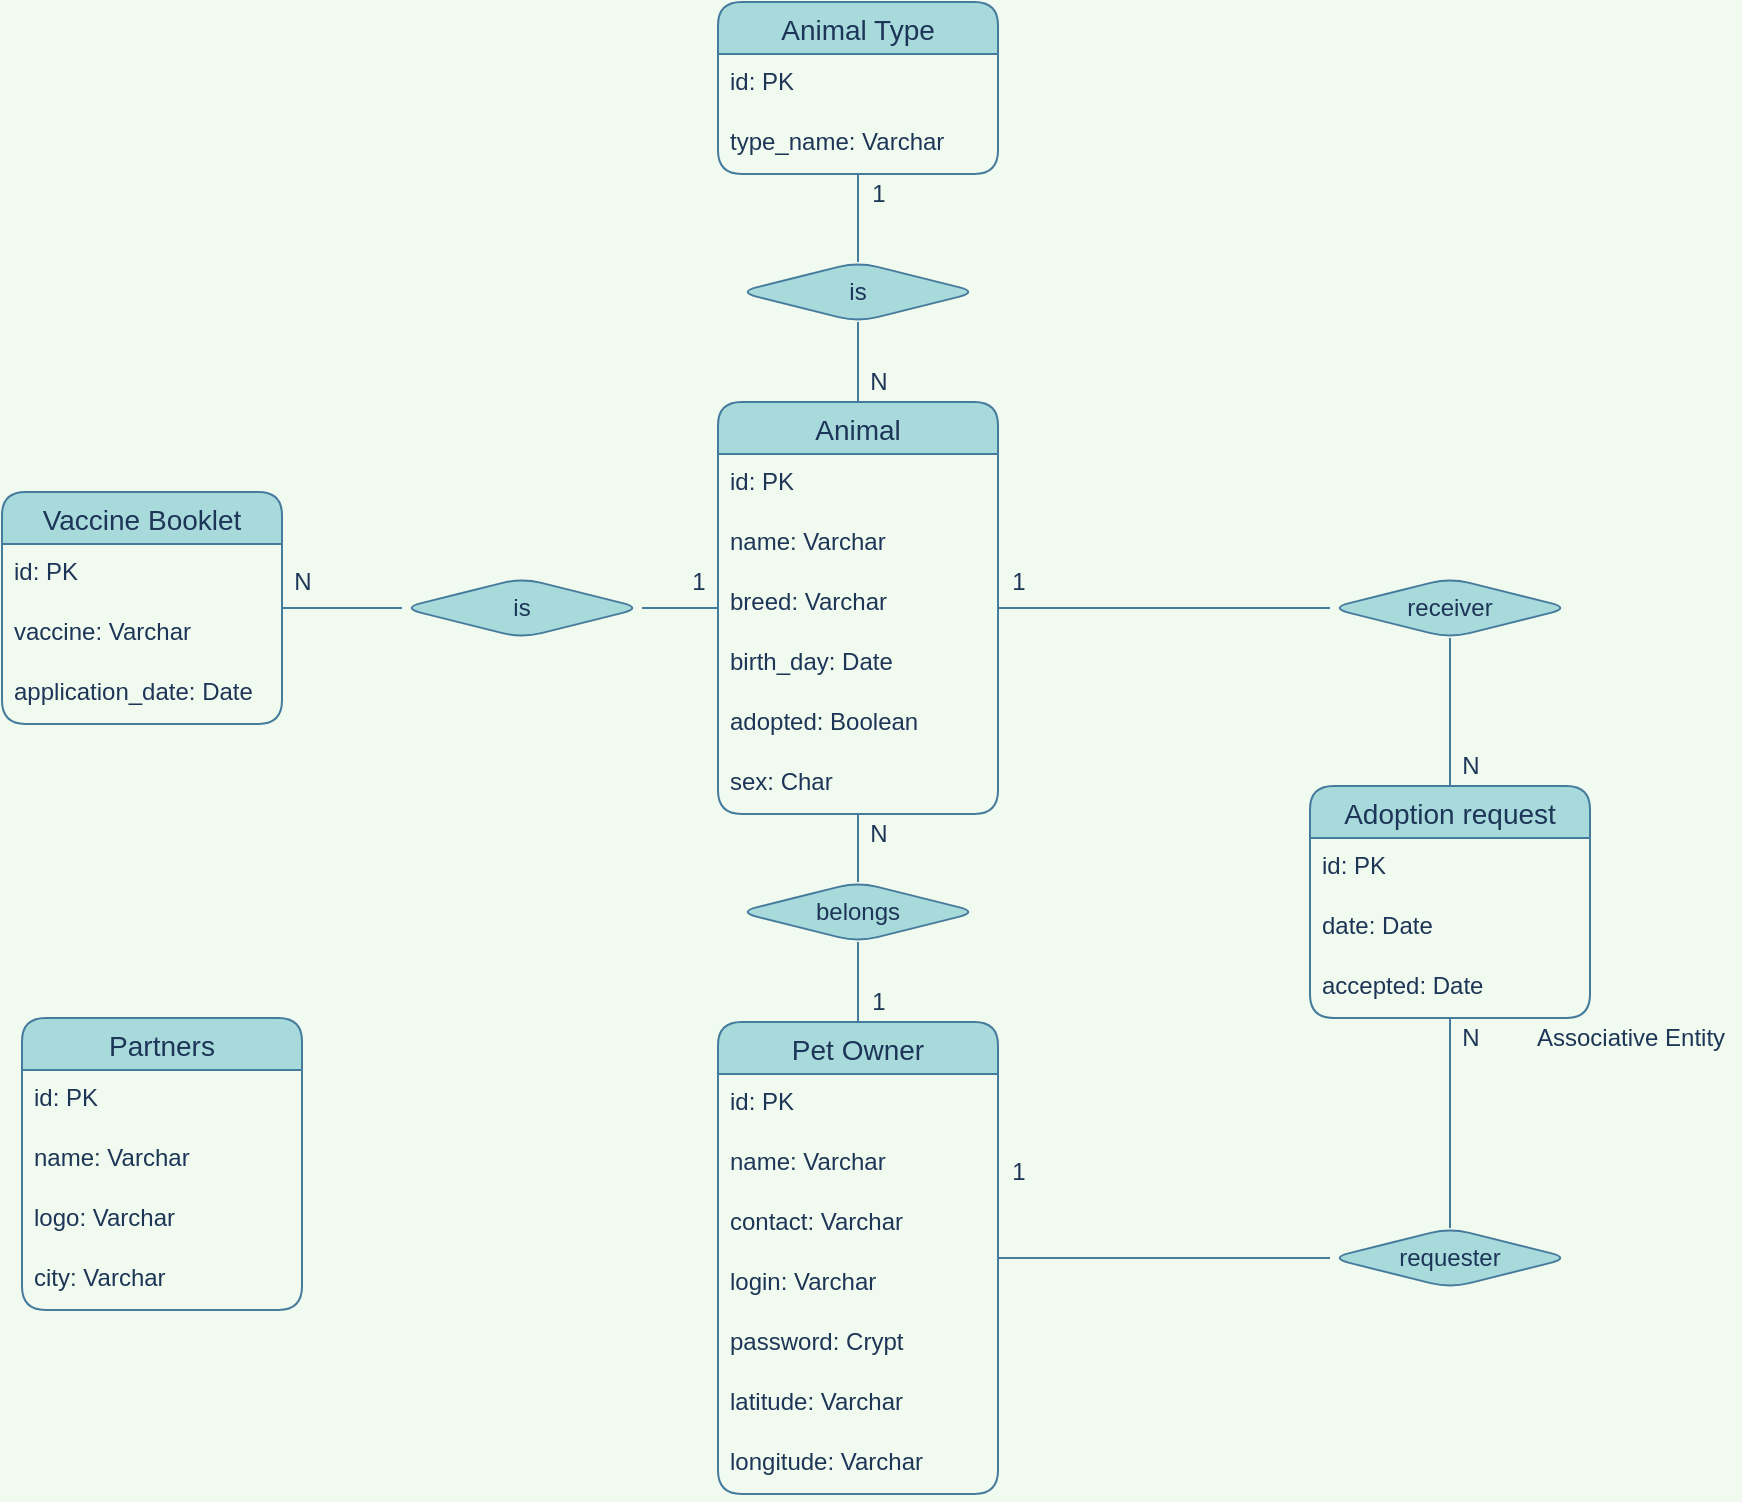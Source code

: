 <mxfile version="14.9.6" type="device"><diagram id="mrgqSwOiPpOiELAc4BTN" name="Página-1"><mxGraphModel dx="1240" dy="739" grid="1" gridSize="10" guides="1" tooltips="1" connect="1" arrows="1" fold="1" page="1" pageScale="1" pageWidth="1169" pageHeight="827" background="#F1FAEE" math="0" shadow="0"><root><mxCell id="0"/><mxCell id="1" parent="0"/><mxCell id="-Cp5Lhwi0LvBnycnR3eA-3" value="Animal" style="swimlane;fontStyle=0;childLayout=stackLayout;horizontal=1;startSize=26;horizontalStack=0;resizeParent=1;resizeParentMax=0;resizeLast=0;collapsible=1;marginBottom=0;align=center;fontSize=14;fillColor=#A8DADC;strokeColor=#457B9D;fontColor=#1D3557;rounded=1;" parent="1" vertex="1"><mxGeometry x="528" y="280" width="140" height="206" as="geometry"/></mxCell><mxCell id="-Cp5Lhwi0LvBnycnR3eA-4" value="id: PK" style="text;strokeColor=none;fillColor=none;spacingLeft=4;spacingRight=4;overflow=hidden;rotatable=0;points=[[0,0.5],[1,0.5]];portConstraint=eastwest;fontSize=12;fontColor=#1D3557;rounded=1;" parent="-Cp5Lhwi0LvBnycnR3eA-3" vertex="1"><mxGeometry y="26" width="140" height="30" as="geometry"/></mxCell><mxCell id="-Cp5Lhwi0LvBnycnR3eA-5" value="name: Varchar" style="text;strokeColor=none;fillColor=none;spacingLeft=4;spacingRight=4;overflow=hidden;rotatable=0;points=[[0,0.5],[1,0.5]];portConstraint=eastwest;fontSize=12;fontColor=#1D3557;rounded=1;" parent="-Cp5Lhwi0LvBnycnR3eA-3" vertex="1"><mxGeometry y="56" width="140" height="30" as="geometry"/></mxCell><mxCell id="-Cp5Lhwi0LvBnycnR3eA-6" value="breed: Varchar" style="text;strokeColor=none;fillColor=none;spacingLeft=4;spacingRight=4;overflow=hidden;rotatable=0;points=[[0,0.5],[1,0.5]];portConstraint=eastwest;fontSize=12;fontColor=#1D3557;rounded=1;" parent="-Cp5Lhwi0LvBnycnR3eA-3" vertex="1"><mxGeometry y="86" width="140" height="30" as="geometry"/></mxCell><mxCell id="-Cp5Lhwi0LvBnycnR3eA-7" value="birth_day: Date" style="text;strokeColor=none;fillColor=none;spacingLeft=4;spacingRight=4;overflow=hidden;rotatable=0;points=[[0,0.5],[1,0.5]];portConstraint=eastwest;fontSize=12;fontColor=#1D3557;rounded=1;" parent="-Cp5Lhwi0LvBnycnR3eA-3" vertex="1"><mxGeometry y="116" width="140" height="30" as="geometry"/></mxCell><mxCell id="-Cp5Lhwi0LvBnycnR3eA-8" value="adopted: Boolean" style="text;strokeColor=none;fillColor=none;spacingLeft=4;spacingRight=4;overflow=hidden;rotatable=0;points=[[0,0.5],[1,0.5]];portConstraint=eastwest;fontSize=12;fontColor=#1D3557;rounded=1;" parent="-Cp5Lhwi0LvBnycnR3eA-3" vertex="1"><mxGeometry y="146" width="140" height="30" as="geometry"/></mxCell><mxCell id="iB0aS1NL9sQEU8sN0Cp0-4" value="sex: Char" style="text;strokeColor=none;fillColor=none;spacingLeft=4;spacingRight=4;overflow=hidden;rotatable=0;points=[[0,0.5],[1,0.5]];portConstraint=eastwest;fontSize=12;fontColor=#1D3557;rounded=1;" vertex="1" parent="-Cp5Lhwi0LvBnycnR3eA-3"><mxGeometry y="176" width="140" height="30" as="geometry"/></mxCell><mxCell id="RMEIacgLU51vDSc4DHRo-1" value="Animal Type" style="swimlane;fontStyle=0;childLayout=stackLayout;horizontal=1;startSize=26;horizontalStack=0;resizeParent=1;resizeParentMax=0;resizeLast=0;collapsible=1;marginBottom=0;align=center;fontSize=14;fillColor=#A8DADC;strokeColor=#457B9D;fontColor=#1D3557;rounded=1;" parent="1" vertex="1"><mxGeometry x="528" y="80" width="140" height="86" as="geometry"/></mxCell><mxCell id="RMEIacgLU51vDSc4DHRo-2" value="id: PK" style="text;strokeColor=none;fillColor=none;spacingLeft=4;spacingRight=4;overflow=hidden;rotatable=0;points=[[0,0.5],[1,0.5]];portConstraint=eastwest;fontSize=12;fontColor=#1D3557;rounded=1;" parent="RMEIacgLU51vDSc4DHRo-1" vertex="1"><mxGeometry y="26" width="140" height="30" as="geometry"/></mxCell><mxCell id="RMEIacgLU51vDSc4DHRo-3" value="type_name: Varchar" style="text;strokeColor=none;fillColor=none;spacingLeft=4;spacingRight=4;overflow=hidden;rotatable=0;points=[[0,0.5],[1,0.5]];portConstraint=eastwest;fontSize=12;fontColor=#1D3557;rounded=1;" parent="RMEIacgLU51vDSc4DHRo-1" vertex="1"><mxGeometry y="56" width="140" height="30" as="geometry"/></mxCell><mxCell id="RMEIacgLU51vDSc4DHRo-9" value="is" style="shape=rhombus;perimeter=rhombusPerimeter;whiteSpace=wrap;html=1;align=center;fillColor=#A8DADC;strokeColor=#457B9D;fontColor=#1D3557;rounded=1;" parent="1" vertex="1"><mxGeometry x="538" y="210" width="120" height="30" as="geometry"/></mxCell><mxCell id="RMEIacgLU51vDSc4DHRo-10" value="" style="endArrow=none;html=1;labelBackgroundColor=#F1FAEE;strokeColor=#457B9D;fontColor=#1D3557;curved=1;" parent="1" source="-Cp5Lhwi0LvBnycnR3eA-3" target="RMEIacgLU51vDSc4DHRo-9" edge="1"><mxGeometry relative="1" as="geometry"><mxPoint x="534" y="230" as="sourcePoint"/><mxPoint x="694" y="230" as="targetPoint"/></mxGeometry></mxCell><mxCell id="RMEIacgLU51vDSc4DHRo-11" value="" style="endArrow=none;html=1;labelBackgroundColor=#F1FAEE;strokeColor=#457B9D;fontColor=#1D3557;curved=1;" parent="1" source="RMEIacgLU51vDSc4DHRo-9" target="RMEIacgLU51vDSc4DHRo-1" edge="1"><mxGeometry relative="1" as="geometry"><mxPoint x="608" y="290" as="sourcePoint"/><mxPoint x="608" y="250" as="targetPoint"/></mxGeometry></mxCell><mxCell id="RMEIacgLU51vDSc4DHRo-12" value="1" style="text;html=1;align=center;verticalAlign=middle;resizable=0;points=[];autosize=1;strokeColor=none;fontColor=#1D3557;rounded=1;" parent="1" vertex="1"><mxGeometry x="598" y="166" width="20" height="20" as="geometry"/></mxCell><mxCell id="RMEIacgLU51vDSc4DHRo-13" value="N" style="text;html=1;align=center;verticalAlign=middle;resizable=0;points=[];autosize=1;strokeColor=none;fontColor=#1D3557;rounded=1;" parent="1" vertex="1"><mxGeometry x="598" y="260" width="20" height="20" as="geometry"/></mxCell><mxCell id="RMEIacgLU51vDSc4DHRo-14" value="Pet Owner" style="swimlane;fontStyle=0;childLayout=stackLayout;horizontal=1;startSize=26;horizontalStack=0;resizeParent=1;resizeParentMax=0;resizeLast=0;collapsible=1;marginBottom=0;align=center;fontSize=14;fillColor=#A8DADC;strokeColor=#457B9D;fontColor=#1D3557;rounded=1;" parent="1" vertex="1"><mxGeometry x="528" y="590" width="140" height="236" as="geometry"/></mxCell><mxCell id="RMEIacgLU51vDSc4DHRo-15" value="id: PK" style="text;strokeColor=none;fillColor=none;spacingLeft=4;spacingRight=4;overflow=hidden;rotatable=0;points=[[0,0.5],[1,0.5]];portConstraint=eastwest;fontSize=12;fontColor=#1D3557;rounded=1;" parent="RMEIacgLU51vDSc4DHRo-14" vertex="1"><mxGeometry y="26" width="140" height="30" as="geometry"/></mxCell><mxCell id="RMEIacgLU51vDSc4DHRo-16" value="name: Varchar" style="text;strokeColor=none;fillColor=none;spacingLeft=4;spacingRight=4;overflow=hidden;rotatable=0;points=[[0,0.5],[1,0.5]];portConstraint=eastwest;fontSize=12;fontColor=#1D3557;rounded=1;" parent="RMEIacgLU51vDSc4DHRo-14" vertex="1"><mxGeometry y="56" width="140" height="30" as="geometry"/></mxCell><mxCell id="RMEIacgLU51vDSc4DHRo-17" value="contact: Varchar" style="text;strokeColor=none;fillColor=none;spacingLeft=4;spacingRight=4;overflow=hidden;rotatable=0;points=[[0,0.5],[1,0.5]];portConstraint=eastwest;fontSize=12;fontColor=#1D3557;rounded=1;" parent="RMEIacgLU51vDSc4DHRo-14" vertex="1"><mxGeometry y="86" width="140" height="30" as="geometry"/></mxCell><mxCell id="RMEIacgLU51vDSc4DHRo-18" value="login: Varchar" style="text;strokeColor=none;fillColor=none;spacingLeft=4;spacingRight=4;overflow=hidden;rotatable=0;points=[[0,0.5],[1,0.5]];portConstraint=eastwest;fontSize=12;fontColor=#1D3557;rounded=1;" parent="RMEIacgLU51vDSc4DHRo-14" vertex="1"><mxGeometry y="116" width="140" height="30" as="geometry"/></mxCell><mxCell id="RMEIacgLU51vDSc4DHRo-19" value="password: Crypt" style="text;strokeColor=none;fillColor=none;spacingLeft=4;spacingRight=4;overflow=hidden;rotatable=0;points=[[0,0.5],[1,0.5]];portConstraint=eastwest;fontSize=12;fontColor=#1D3557;rounded=1;" parent="RMEIacgLU51vDSc4DHRo-14" vertex="1"><mxGeometry y="146" width="140" height="30" as="geometry"/></mxCell><mxCell id="iB0aS1NL9sQEU8sN0Cp0-5" value="latitude: Varchar" style="text;strokeColor=none;fillColor=none;spacingLeft=4;spacingRight=4;overflow=hidden;rotatable=0;points=[[0,0.5],[1,0.5]];portConstraint=eastwest;fontSize=12;fontColor=#1D3557;rounded=1;" vertex="1" parent="RMEIacgLU51vDSc4DHRo-14"><mxGeometry y="176" width="140" height="30" as="geometry"/></mxCell><mxCell id="iB0aS1NL9sQEU8sN0Cp0-6" value="longitude: Varchar" style="text;strokeColor=none;fillColor=none;spacingLeft=4;spacingRight=4;overflow=hidden;rotatable=0;points=[[0,0.5],[1,0.5]];portConstraint=eastwest;fontSize=12;fontColor=#1D3557;rounded=1;" vertex="1" parent="RMEIacgLU51vDSc4DHRo-14"><mxGeometry y="206" width="140" height="30" as="geometry"/></mxCell><mxCell id="RMEIacgLU51vDSc4DHRo-26" value="belongs" style="shape=rhombus;perimeter=rhombusPerimeter;whiteSpace=wrap;html=1;align=center;fillColor=#A8DADC;strokeColor=#457B9D;fontColor=#1D3557;rounded=1;" parent="1" vertex="1"><mxGeometry x="538" y="520" width="120" height="30" as="geometry"/></mxCell><mxCell id="RMEIacgLU51vDSc4DHRo-27" value="" style="endArrow=none;html=1;labelBackgroundColor=#F1FAEE;strokeColor=#457B9D;fontColor=#1D3557;curved=1;" parent="1" source="-Cp5Lhwi0LvBnycnR3eA-3" target="RMEIacgLU51vDSc4DHRo-26" edge="1"><mxGeometry relative="1" as="geometry"><mxPoint x="608" y="290" as="sourcePoint"/><mxPoint x="608" y="250" as="targetPoint"/></mxGeometry></mxCell><mxCell id="RMEIacgLU51vDSc4DHRo-29" value="" style="endArrow=none;html=1;labelBackgroundColor=#F1FAEE;strokeColor=#457B9D;fontColor=#1D3557;curved=1;" parent="1" source="RMEIacgLU51vDSc4DHRo-14" target="RMEIacgLU51vDSc4DHRo-26" edge="1"><mxGeometry relative="1" as="geometry"><mxPoint x="608" y="466" as="sourcePoint"/><mxPoint x="608" y="500.0" as="targetPoint"/></mxGeometry></mxCell><mxCell id="RMEIacgLU51vDSc4DHRo-30" value="N" style="text;html=1;align=center;verticalAlign=middle;resizable=0;points=[];autosize=1;strokeColor=none;fontColor=#1D3557;rounded=1;" parent="1" vertex="1"><mxGeometry x="598" y="486" width="20" height="20" as="geometry"/></mxCell><mxCell id="RMEIacgLU51vDSc4DHRo-31" value="1" style="text;html=1;align=center;verticalAlign=middle;resizable=0;points=[];autosize=1;strokeColor=none;fontColor=#1D3557;rounded=1;" parent="1" vertex="1"><mxGeometry x="598" y="570" width="20" height="20" as="geometry"/></mxCell><mxCell id="RMEIacgLU51vDSc4DHRo-38" value="Vaccine Booklet" style="swimlane;fontStyle=0;childLayout=stackLayout;horizontal=1;startSize=26;horizontalStack=0;resizeParent=1;resizeParentMax=0;resizeLast=0;collapsible=1;marginBottom=0;align=center;fontSize=14;fillColor=#A8DADC;strokeColor=#457B9D;fontColor=#1D3557;rounded=1;" parent="1" vertex="1"><mxGeometry x="170" y="325" width="140" height="116" as="geometry"/></mxCell><mxCell id="RMEIacgLU51vDSc4DHRo-39" value="id: PK" style="text;strokeColor=none;fillColor=none;spacingLeft=4;spacingRight=4;overflow=hidden;rotatable=0;points=[[0,0.5],[1,0.5]];portConstraint=eastwest;fontSize=12;fontColor=#1D3557;rounded=1;" parent="RMEIacgLU51vDSc4DHRo-38" vertex="1"><mxGeometry y="26" width="140" height="30" as="geometry"/></mxCell><mxCell id="RMEIacgLU51vDSc4DHRo-40" value="vaccine: Varchar" style="text;strokeColor=none;fillColor=none;spacingLeft=4;spacingRight=4;overflow=hidden;rotatable=0;points=[[0,0.5],[1,0.5]];portConstraint=eastwest;fontSize=12;fontColor=#1D3557;rounded=1;" parent="RMEIacgLU51vDSc4DHRo-38" vertex="1"><mxGeometry y="56" width="140" height="30" as="geometry"/></mxCell><mxCell id="RMEIacgLU51vDSc4DHRo-41" value="application_date: Date" style="text;strokeColor=none;fillColor=none;spacingLeft=4;spacingRight=4;overflow=hidden;rotatable=0;points=[[0,0.5],[1,0.5]];portConstraint=eastwest;fontSize=12;fontColor=#1D3557;rounded=1;" parent="RMEIacgLU51vDSc4DHRo-38" vertex="1"><mxGeometry y="86" width="140" height="30" as="geometry"/></mxCell><mxCell id="RMEIacgLU51vDSc4DHRo-44" value="is" style="shape=rhombus;perimeter=rhombusPerimeter;whiteSpace=wrap;html=1;align=center;fillColor=#A8DADC;strokeColor=#457B9D;fontColor=#1D3557;rounded=1;" parent="1" vertex="1"><mxGeometry x="370" y="368" width="120" height="30" as="geometry"/></mxCell><mxCell id="RMEIacgLU51vDSc4DHRo-48" value="" style="endArrow=none;html=1;labelBackgroundColor=#F1FAEE;strokeColor=#457B9D;fontColor=#1D3557;curved=1;" parent="1" source="RMEIacgLU51vDSc4DHRo-38" target="RMEIacgLU51vDSc4DHRo-44" edge="1"><mxGeometry relative="1" as="geometry"><mxPoint x="608" y="220" as="sourcePoint"/><mxPoint x="608" y="176.0" as="targetPoint"/></mxGeometry></mxCell><mxCell id="RMEIacgLU51vDSc4DHRo-49" value="" style="endArrow=none;html=1;labelBackgroundColor=#F1FAEE;strokeColor=#457B9D;fontColor=#1D3557;curved=1;" parent="1" source="-Cp5Lhwi0LvBnycnR3eA-3" target="RMEIacgLU51vDSc4DHRo-44" edge="1"><mxGeometry relative="1" as="geometry"><mxPoint x="354" y="378" as="sourcePoint"/><mxPoint x="384" y="378" as="targetPoint"/></mxGeometry></mxCell><mxCell id="RMEIacgLU51vDSc4DHRo-50" value="Adoption request" style="swimlane;fontStyle=0;childLayout=stackLayout;horizontal=1;startSize=26;horizontalStack=0;resizeParent=1;resizeParentMax=0;resizeLast=0;collapsible=1;marginBottom=0;align=center;fontSize=14;fillColor=#A8DADC;strokeColor=#457B9D;fontColor=#1D3557;rounded=1;" parent="1" vertex="1"><mxGeometry x="824" y="472" width="140" height="116" as="geometry"/></mxCell><mxCell id="RMEIacgLU51vDSc4DHRo-51" value="id: PK" style="text;strokeColor=none;fillColor=none;spacingLeft=4;spacingRight=4;overflow=hidden;rotatable=0;points=[[0,0.5],[1,0.5]];portConstraint=eastwest;fontSize=12;fontColor=#1D3557;rounded=1;" parent="RMEIacgLU51vDSc4DHRo-50" vertex="1"><mxGeometry y="26" width="140" height="30" as="geometry"/></mxCell><mxCell id="RMEIacgLU51vDSc4DHRo-53" value="date: Date" style="text;strokeColor=none;fillColor=none;spacingLeft=4;spacingRight=4;overflow=hidden;rotatable=0;points=[[0,0.5],[1,0.5]];portConstraint=eastwest;fontSize=12;fontColor=#1D3557;rounded=1;" parent="RMEIacgLU51vDSc4DHRo-50" vertex="1"><mxGeometry y="56" width="140" height="30" as="geometry"/></mxCell><mxCell id="RMEIacgLU51vDSc4DHRo-59" value="accepted: Date" style="text;strokeColor=none;fillColor=none;spacingLeft=4;spacingRight=4;overflow=hidden;rotatable=0;points=[[0,0.5],[1,0.5]];portConstraint=eastwest;fontSize=12;fontColor=#1D3557;rounded=1;" parent="RMEIacgLU51vDSc4DHRo-50" vertex="1"><mxGeometry y="86" width="140" height="30" as="geometry"/></mxCell><mxCell id="RMEIacgLU51vDSc4DHRo-56" value="requester" style="shape=rhombus;perimeter=rhombusPerimeter;whiteSpace=wrap;html=1;align=center;fillColor=#A8DADC;strokeColor=#457B9D;fontColor=#1D3557;rounded=1;" parent="1" vertex="1"><mxGeometry x="834" y="693" width="120" height="30" as="geometry"/></mxCell><mxCell id="RMEIacgLU51vDSc4DHRo-57" value="" style="endArrow=none;html=1;labelBackgroundColor=#F1FAEE;strokeColor=#457B9D;fontColor=#1D3557;curved=1;" parent="1" source="RMEIacgLU51vDSc4DHRo-56" target="RMEIacgLU51vDSc4DHRo-14" edge="1"><mxGeometry relative="1" as="geometry"><mxPoint x="504" y="668" as="sourcePoint"/><mxPoint x="538" y="668" as="targetPoint"/></mxGeometry></mxCell><mxCell id="RMEIacgLU51vDSc4DHRo-58" value="" style="endArrow=none;html=1;labelBackgroundColor=#F1FAEE;strokeColor=#457B9D;fontColor=#1D3557;curved=1;" parent="1" source="RMEIacgLU51vDSc4DHRo-50" target="RMEIacgLU51vDSc4DHRo-56" edge="1"><mxGeometry relative="1" as="geometry"><mxPoint x="844" y="668" as="sourcePoint"/><mxPoint x="678" y="668" as="targetPoint"/></mxGeometry></mxCell><mxCell id="RMEIacgLU51vDSc4DHRo-60" value="receiver" style="shape=rhombus;perimeter=rhombusPerimeter;whiteSpace=wrap;html=1;align=center;fillColor=#A8DADC;strokeColor=#457B9D;fontColor=#1D3557;rounded=1;" parent="1" vertex="1"><mxGeometry x="834" y="368" width="120" height="30" as="geometry"/></mxCell><mxCell id="RMEIacgLU51vDSc4DHRo-61" value="" style="endArrow=none;html=1;labelBackgroundColor=#F1FAEE;strokeColor=#457B9D;fontColor=#1D3557;curved=1;" parent="1" source="RMEIacgLU51vDSc4DHRo-60" target="RMEIacgLU51vDSc4DHRo-50" edge="1"><mxGeometry relative="1" as="geometry"><mxPoint x="904" y="598" as="sourcePoint"/><mxPoint x="904" y="653" as="targetPoint"/></mxGeometry></mxCell><mxCell id="RMEIacgLU51vDSc4DHRo-62" value="" style="endArrow=none;html=1;labelBackgroundColor=#F1FAEE;strokeColor=#457B9D;fontColor=#1D3557;curved=1;" parent="1" source="-Cp5Lhwi0LvBnycnR3eA-3" target="RMEIacgLU51vDSc4DHRo-60" edge="1"><mxGeometry relative="1" as="geometry"><mxPoint x="904" y="380" as="sourcePoint"/><mxPoint x="904" y="482" as="targetPoint"/></mxGeometry></mxCell><mxCell id="RMEIacgLU51vDSc4DHRo-63" value="N" style="text;html=1;align=center;verticalAlign=middle;resizable=0;points=[];autosize=1;strokeColor=none;fontColor=#1D3557;rounded=1;" parent="1" vertex="1"><mxGeometry x="894" y="452" width="20" height="20" as="geometry"/></mxCell><mxCell id="RMEIacgLU51vDSc4DHRo-64" value="1" style="text;html=1;align=center;verticalAlign=middle;resizable=0;points=[];autosize=1;strokeColor=none;fontColor=#1D3557;rounded=1;" parent="1" vertex="1"><mxGeometry x="668" y="360" width="20" height="20" as="geometry"/></mxCell><mxCell id="RMEIacgLU51vDSc4DHRo-65" value="N" style="text;html=1;align=center;verticalAlign=middle;resizable=0;points=[];autosize=1;strokeColor=none;fontColor=#1D3557;rounded=1;" parent="1" vertex="1"><mxGeometry x="894" y="588" width="20" height="20" as="geometry"/></mxCell><mxCell id="RMEIacgLU51vDSc4DHRo-66" value="1" style="text;html=1;align=center;verticalAlign=middle;resizable=0;points=[];autosize=1;strokeColor=none;fontColor=#1D3557;rounded=1;" parent="1" vertex="1"><mxGeometry x="668" y="655" width="20" height="20" as="geometry"/></mxCell><mxCell id="RMEIacgLU51vDSc4DHRo-67" value="N" style="text;html=1;align=center;verticalAlign=middle;resizable=0;points=[];autosize=1;strokeColor=none;fontColor=#1D3557;rounded=1;" parent="1" vertex="1"><mxGeometry x="310" y="360" width="20" height="20" as="geometry"/></mxCell><mxCell id="RMEIacgLU51vDSc4DHRo-69" value="1" style="text;html=1;align=center;verticalAlign=middle;resizable=0;points=[];autosize=1;strokeColor=none;fontColor=#1D3557;rounded=1;" parent="1" vertex="1"><mxGeometry x="508" y="360" width="20" height="20" as="geometry"/></mxCell><mxCell id="RMEIacgLU51vDSc4DHRo-72" value="Associative Entity" style="text;html=1;align=center;verticalAlign=middle;resizable=0;points=[];autosize=1;strokeColor=none;fontColor=#1D3557;rounded=1;" parent="1" vertex="1"><mxGeometry x="929" y="588" width="110" height="20" as="geometry"/></mxCell><mxCell id="iB0aS1NL9sQEU8sN0Cp0-7" value="Partners" style="swimlane;fontStyle=0;childLayout=stackLayout;horizontal=1;startSize=26;horizontalStack=0;resizeParent=1;resizeParentMax=0;resizeLast=0;collapsible=1;marginBottom=0;align=center;fontSize=14;fillColor=#A8DADC;strokeColor=#457B9D;fontColor=#1D3557;rounded=1;" vertex="1" parent="1"><mxGeometry x="180" y="588" width="140" height="146" as="geometry"/></mxCell><mxCell id="iB0aS1NL9sQEU8sN0Cp0-8" value="id: PK" style="text;strokeColor=none;fillColor=none;spacingLeft=4;spacingRight=4;overflow=hidden;rotatable=0;points=[[0,0.5],[1,0.5]];portConstraint=eastwest;fontSize=12;fontColor=#1D3557;rounded=1;" vertex="1" parent="iB0aS1NL9sQEU8sN0Cp0-7"><mxGeometry y="26" width="140" height="30" as="geometry"/></mxCell><mxCell id="iB0aS1NL9sQEU8sN0Cp0-9" value="name: Varchar" style="text;strokeColor=none;fillColor=none;spacingLeft=4;spacingRight=4;overflow=hidden;rotatable=0;points=[[0,0.5],[1,0.5]];portConstraint=eastwest;fontSize=12;fontColor=#1D3557;rounded=1;" vertex="1" parent="iB0aS1NL9sQEU8sN0Cp0-7"><mxGeometry y="56" width="140" height="30" as="geometry"/></mxCell><mxCell id="iB0aS1NL9sQEU8sN0Cp0-12" value="logo: Varchar" style="text;strokeColor=none;fillColor=none;spacingLeft=4;spacingRight=4;overflow=hidden;rotatable=0;points=[[0,0.5],[1,0.5]];portConstraint=eastwest;fontSize=12;fontColor=#1D3557;rounded=1;" vertex="1" parent="iB0aS1NL9sQEU8sN0Cp0-7"><mxGeometry y="86" width="140" height="30" as="geometry"/></mxCell><mxCell id="iB0aS1NL9sQEU8sN0Cp0-13" value="city: Varchar" style="text;strokeColor=none;fillColor=none;spacingLeft=4;spacingRight=4;overflow=hidden;rotatable=0;points=[[0,0.5],[1,0.5]];portConstraint=eastwest;fontSize=12;fontColor=#1D3557;rounded=1;" vertex="1" parent="iB0aS1NL9sQEU8sN0Cp0-7"><mxGeometry y="116" width="140" height="30" as="geometry"/></mxCell></root></mxGraphModel></diagram></mxfile>